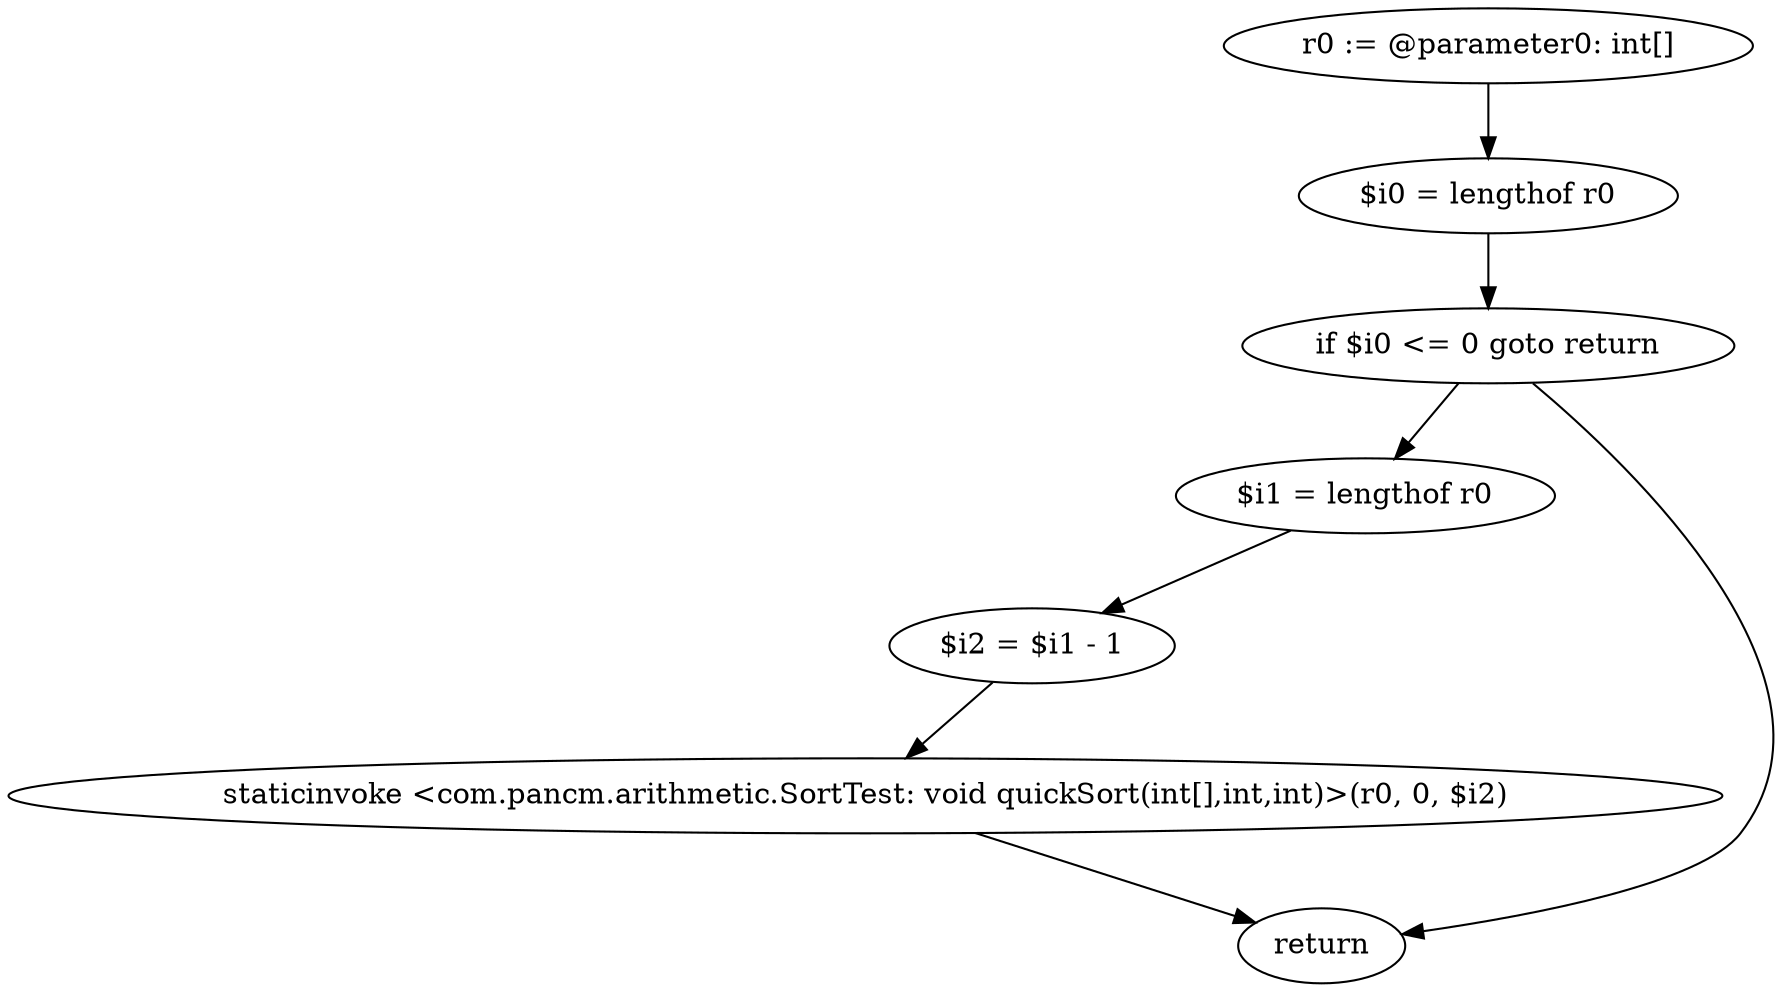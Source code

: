 digraph "unitGraph" {
    "r0 := @parameter0: int[]"
    "$i0 = lengthof r0"
    "if $i0 <= 0 goto return"
    "$i1 = lengthof r0"
    "$i2 = $i1 - 1"
    "staticinvoke <com.pancm.arithmetic.SortTest: void quickSort(int[],int,int)>(r0, 0, $i2)"
    "return"
    "r0 := @parameter0: int[]"->"$i0 = lengthof r0";
    "$i0 = lengthof r0"->"if $i0 <= 0 goto return";
    "if $i0 <= 0 goto return"->"$i1 = lengthof r0";
    "if $i0 <= 0 goto return"->"return";
    "$i1 = lengthof r0"->"$i2 = $i1 - 1";
    "$i2 = $i1 - 1"->"staticinvoke <com.pancm.arithmetic.SortTest: void quickSort(int[],int,int)>(r0, 0, $i2)";
    "staticinvoke <com.pancm.arithmetic.SortTest: void quickSort(int[],int,int)>(r0, 0, $i2)"->"return";
}
